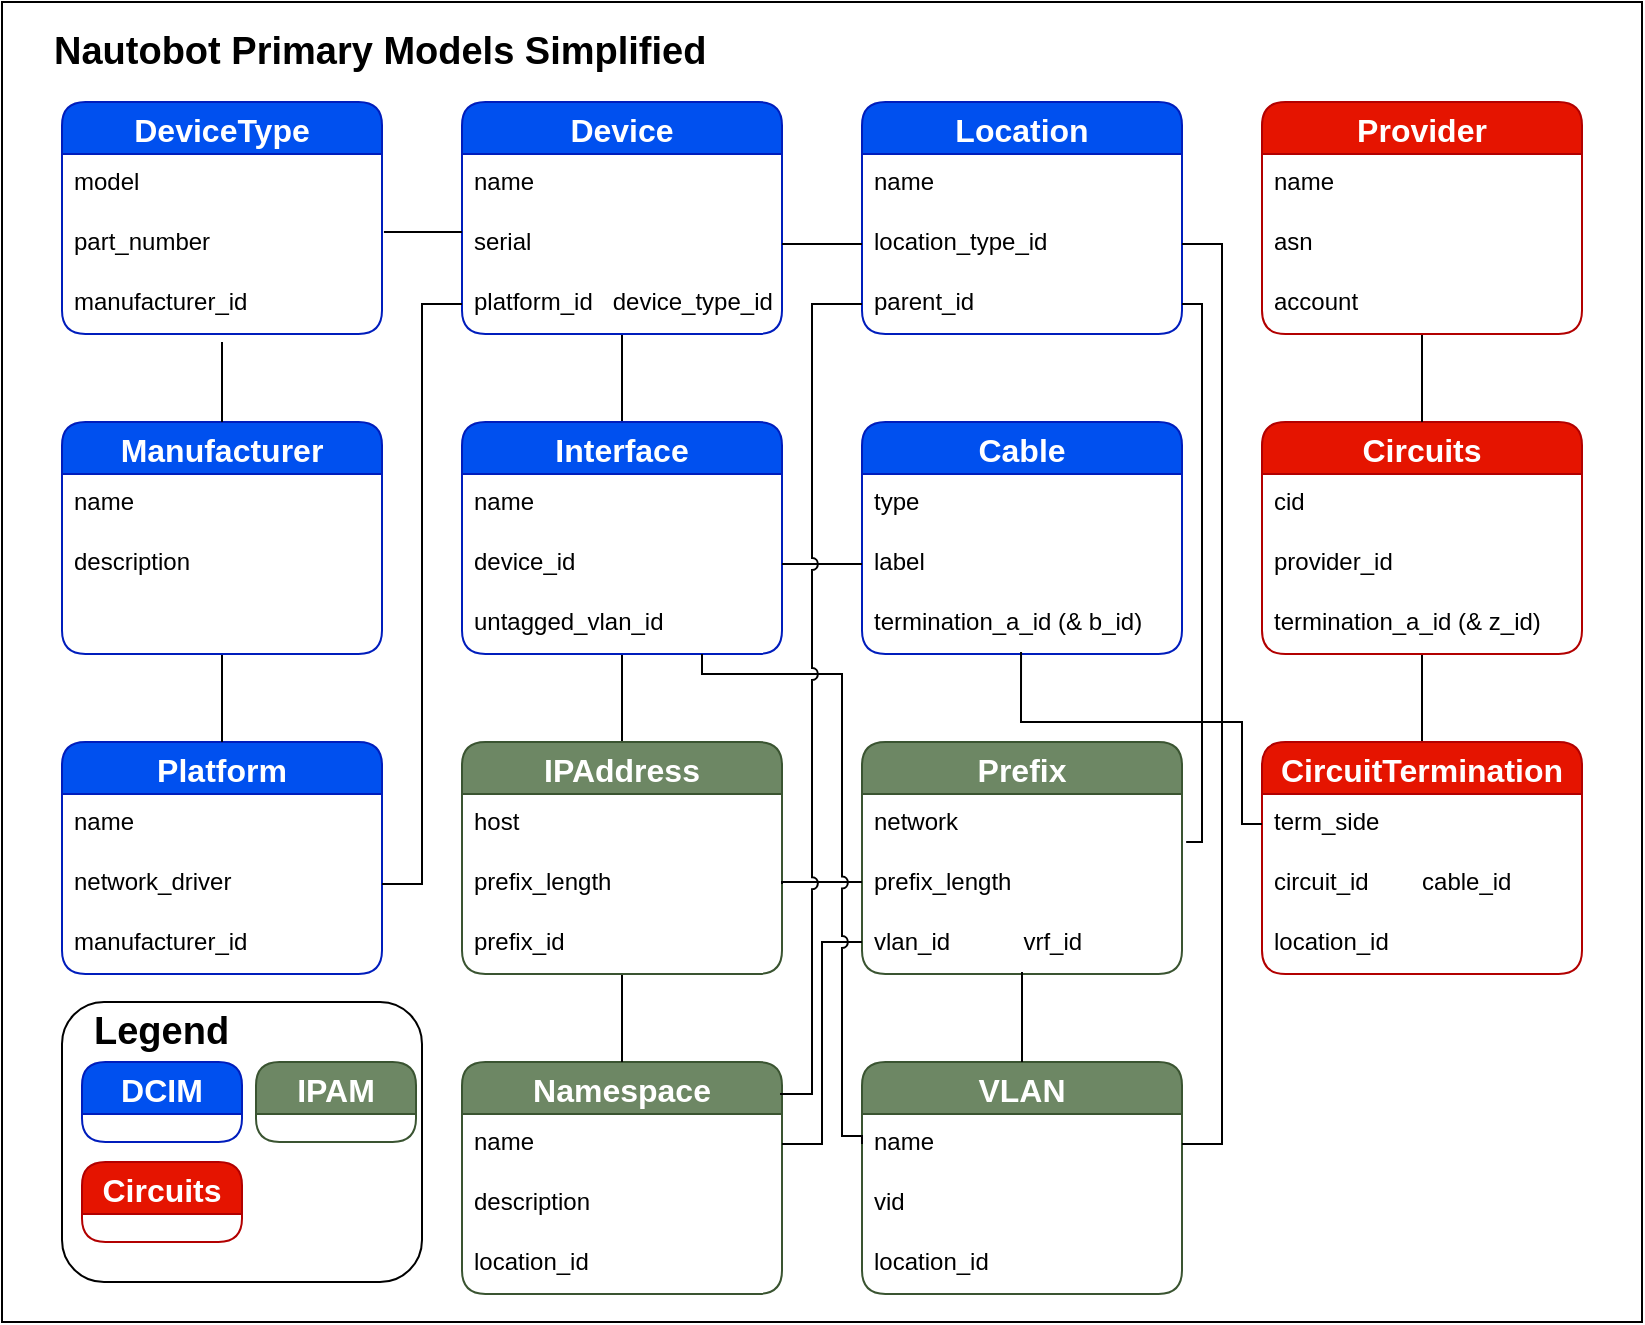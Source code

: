 <mxfile version="22.1.16" type="device">
  <diagram name="Page-1" id="sVwP_a6Hyajaf-qS7kWJ">
    <mxGraphModel dx="1314" dy="866" grid="1" gridSize="10" guides="1" tooltips="1" connect="1" arrows="1" fold="0" page="1" pageScale="1" pageWidth="1169" pageHeight="827" math="0" shadow="0">
      <root>
        <mxCell id="0" />
        <mxCell id="1" parent="0" />
        <mxCell id="MfOGgEI1uDWPuODvunCy-109" value="" style="rounded=0;whiteSpace=wrap;html=1;" vertex="1" parent="1">
          <mxGeometry x="250" y="150" width="820" height="660" as="geometry" />
        </mxCell>
        <mxCell id="MfOGgEI1uDWPuODvunCy-105" value="" style="rounded=1;whiteSpace=wrap;html=1;" vertex="1" parent="1">
          <mxGeometry x="280" y="650" width="180" height="140" as="geometry" />
        </mxCell>
        <mxCell id="MfOGgEI1uDWPuODvunCy-82" value="" style="edgeStyle=orthogonalEdgeStyle;rounded=0;orthogonalLoop=1;jettySize=auto;html=1;entryX=0.5;entryY=0;entryDx=0;entryDy=0;endArrow=none;endFill=0;" edge="1" parent="1" source="MfOGgEI1uDWPuODvunCy-3" target="MfOGgEI1uDWPuODvunCy-16">
          <mxGeometry relative="1" as="geometry" />
        </mxCell>
        <mxCell id="MfOGgEI1uDWPuODvunCy-3" value="Device" style="swimlane;fontStyle=1;childLayout=stackLayout;horizontal=1;startSize=26;horizontalStack=0;resizeParent=1;resizeParentMax=0;resizeLast=0;collapsible=1;marginBottom=0;align=center;fontSize=16;fillColor=#0050ef;strokeColor=#001DBC;rounded=1;swimlaneLine=1;fontColor=#ffffff;" vertex="1" parent="1">
          <mxGeometry x="480" y="200" width="160" height="116" as="geometry">
            <mxRectangle x="500" y="390" width="60" height="30" as="alternateBounds" />
          </mxGeometry>
        </mxCell>
        <mxCell id="MfOGgEI1uDWPuODvunCy-4" value="name" style="text;strokeColor=none;fillColor=none;spacingLeft=4;spacingRight=4;overflow=hidden;rotatable=0;points=[[0,0.5],[1,0.5]];portConstraint=eastwest;fontSize=12;whiteSpace=wrap;html=1;" vertex="1" parent="MfOGgEI1uDWPuODvunCy-3">
          <mxGeometry y="26" width="160" height="30" as="geometry" />
        </mxCell>
        <mxCell id="MfOGgEI1uDWPuODvunCy-5" value="serial&amp;nbsp; &amp;nbsp; &amp;nbsp; &amp;nbsp; &amp;nbsp; &amp;nbsp; &amp;nbsp;&amp;nbsp;" style="text;strokeColor=none;fillColor=none;spacingLeft=4;spacingRight=4;overflow=hidden;rotatable=0;points=[[0,0.5],[1,0.5]];portConstraint=eastwest;fontSize=12;whiteSpace=wrap;html=1;" vertex="1" parent="MfOGgEI1uDWPuODvunCy-3">
          <mxGeometry y="56" width="160" height="30" as="geometry" />
        </mxCell>
        <mxCell id="MfOGgEI1uDWPuODvunCy-6" value="platform_id&amp;nbsp; &amp;nbsp;device_type_id" style="text;strokeColor=none;fillColor=none;spacingLeft=4;spacingRight=4;overflow=hidden;rotatable=0;points=[[0,0.5],[1,0.5]];portConstraint=eastwest;fontSize=12;whiteSpace=wrap;html=1;" vertex="1" parent="MfOGgEI1uDWPuODvunCy-3">
          <mxGeometry y="86" width="160" height="30" as="geometry" />
        </mxCell>
        <mxCell id="MfOGgEI1uDWPuODvunCy-85" value="" style="edgeStyle=orthogonalEdgeStyle;rounded=0;orthogonalLoop=1;jettySize=auto;html=1;entryX=0.5;entryY=0;entryDx=0;entryDy=0;endArrow=none;endFill=0;" edge="1" parent="1" source="MfOGgEI1uDWPuODvunCy-16" target="MfOGgEI1uDWPuODvunCy-70">
          <mxGeometry relative="1" as="geometry" />
        </mxCell>
        <mxCell id="MfOGgEI1uDWPuODvunCy-16" value="Interface" style="swimlane;fontStyle=1;childLayout=stackLayout;horizontal=1;startSize=26;horizontalStack=0;resizeParent=1;resizeParentMax=0;resizeLast=0;collapsible=1;marginBottom=0;align=center;fontSize=16;fillColor=#0050ef;strokeColor=#001DBC;rounded=1;swimlaneLine=1;fontColor=#ffffff;" vertex="1" parent="1">
          <mxGeometry x="480" y="360" width="160" height="116" as="geometry">
            <mxRectangle x="500" y="390" width="60" height="30" as="alternateBounds" />
          </mxGeometry>
        </mxCell>
        <mxCell id="MfOGgEI1uDWPuODvunCy-17" value="name&amp;nbsp; &amp;nbsp; &amp;nbsp; &amp;nbsp; &amp;nbsp; &amp;nbsp; &amp;nbsp;&amp;nbsp;" style="text;strokeColor=none;fillColor=none;spacingLeft=4;spacingRight=4;overflow=hidden;rotatable=0;points=[[0,0.5],[1,0.5]];portConstraint=eastwest;fontSize=12;whiteSpace=wrap;html=1;" vertex="1" parent="MfOGgEI1uDWPuODvunCy-16">
          <mxGeometry y="26" width="160" height="30" as="geometry" />
        </mxCell>
        <mxCell id="MfOGgEI1uDWPuODvunCy-18" value="device_id" style="text;strokeColor=none;fillColor=none;spacingLeft=4;spacingRight=4;overflow=hidden;rotatable=0;points=[[0,0.5],[1,0.5]];portConstraint=eastwest;fontSize=12;whiteSpace=wrap;html=1;" vertex="1" parent="MfOGgEI1uDWPuODvunCy-16">
          <mxGeometry y="56" width="160" height="30" as="geometry" />
        </mxCell>
        <mxCell id="MfOGgEI1uDWPuODvunCy-19" value="untagged_vlan_id" style="text;strokeColor=none;fillColor=none;spacingLeft=4;spacingRight=4;overflow=hidden;rotatable=0;points=[[0,0.5],[1,0.5]];portConstraint=eastwest;fontSize=12;whiteSpace=wrap;html=1;" vertex="1" parent="MfOGgEI1uDWPuODvunCy-16">
          <mxGeometry y="86" width="160" height="30" as="geometry" />
        </mxCell>
        <mxCell id="MfOGgEI1uDWPuODvunCy-20" value="VLAN" style="swimlane;fontStyle=1;childLayout=stackLayout;horizontal=1;startSize=26;horizontalStack=0;resizeParent=1;resizeParentMax=0;resizeLast=0;collapsible=1;marginBottom=0;align=center;fontSize=16;fillColor=#6d8764;strokeColor=#3A5431;rounded=1;swimlaneLine=1;fontColor=#ffffff;" vertex="1" parent="1">
          <mxGeometry x="680" y="680" width="160" height="116" as="geometry">
            <mxRectangle x="500" y="390" width="60" height="30" as="alternateBounds" />
          </mxGeometry>
        </mxCell>
        <mxCell id="MfOGgEI1uDWPuODvunCy-21" value="name" style="text;strokeColor=none;fillColor=none;spacingLeft=4;spacingRight=4;overflow=hidden;rotatable=0;points=[[0,0.5],[1,0.5]];portConstraint=eastwest;fontSize=12;whiteSpace=wrap;html=1;" vertex="1" parent="MfOGgEI1uDWPuODvunCy-20">
          <mxGeometry y="26" width="160" height="30" as="geometry" />
        </mxCell>
        <mxCell id="MfOGgEI1uDWPuODvunCy-22" value="vid" style="text;strokeColor=none;fillColor=none;spacingLeft=4;spacingRight=4;overflow=hidden;rotatable=0;points=[[0,0.5],[1,0.5]];portConstraint=eastwest;fontSize=12;whiteSpace=wrap;html=1;" vertex="1" parent="MfOGgEI1uDWPuODvunCy-20">
          <mxGeometry y="56" width="160" height="30" as="geometry" />
        </mxCell>
        <mxCell id="MfOGgEI1uDWPuODvunCy-23" value="location_id" style="text;strokeColor=none;fillColor=none;spacingLeft=4;spacingRight=4;overflow=hidden;rotatable=0;points=[[0,0.5],[1,0.5]];portConstraint=eastwest;fontSize=12;whiteSpace=wrap;html=1;" vertex="1" parent="MfOGgEI1uDWPuODvunCy-20">
          <mxGeometry y="86" width="160" height="30" as="geometry" />
        </mxCell>
        <mxCell id="MfOGgEI1uDWPuODvunCy-24" value="Platform" style="swimlane;fontStyle=1;childLayout=stackLayout;horizontal=1;startSize=26;horizontalStack=0;resizeParent=1;resizeParentMax=0;resizeLast=0;collapsible=1;marginBottom=0;align=center;fontSize=16;fillColor=#0050ef;strokeColor=#001DBC;rounded=1;swimlaneLine=1;fontColor=#ffffff;" vertex="1" parent="1">
          <mxGeometry x="280" y="520" width="160" height="116" as="geometry">
            <mxRectangle x="500" y="390" width="60" height="30" as="alternateBounds" />
          </mxGeometry>
        </mxCell>
        <mxCell id="MfOGgEI1uDWPuODvunCy-25" value="name" style="text;strokeColor=none;fillColor=none;spacingLeft=4;spacingRight=4;overflow=hidden;rotatable=0;points=[[0,0.5],[1,0.5]];portConstraint=eastwest;fontSize=12;whiteSpace=wrap;html=1;" vertex="1" parent="MfOGgEI1uDWPuODvunCy-24">
          <mxGeometry y="26" width="160" height="30" as="geometry" />
        </mxCell>
        <mxCell id="MfOGgEI1uDWPuODvunCy-26" value="network_driver" style="text;strokeColor=none;fillColor=none;spacingLeft=4;spacingRight=4;overflow=hidden;rotatable=0;points=[[0,0.5],[1,0.5]];portConstraint=eastwest;fontSize=12;whiteSpace=wrap;html=1;" vertex="1" parent="MfOGgEI1uDWPuODvunCy-24">
          <mxGeometry y="56" width="160" height="30" as="geometry" />
        </mxCell>
        <mxCell id="MfOGgEI1uDWPuODvunCy-27" value="manufacturer_id" style="text;strokeColor=none;fillColor=none;spacingLeft=4;spacingRight=4;overflow=hidden;rotatable=0;points=[[0,0.5],[1,0.5]];portConstraint=eastwest;fontSize=12;whiteSpace=wrap;html=1;" vertex="1" parent="MfOGgEI1uDWPuODvunCy-24">
          <mxGeometry y="86" width="160" height="30" as="geometry" />
        </mxCell>
        <mxCell id="MfOGgEI1uDWPuODvunCy-110" value="" style="edgeStyle=orthogonalEdgeStyle;rounded=0;orthogonalLoop=1;jettySize=auto;html=1;endArrow=none;endFill=0;" edge="1" parent="1" source="MfOGgEI1uDWPuODvunCy-28">
          <mxGeometry relative="1" as="geometry">
            <mxPoint x="360" y="520" as="targetPoint" />
          </mxGeometry>
        </mxCell>
        <mxCell id="MfOGgEI1uDWPuODvunCy-28" value="Manufacturer" style="swimlane;fontStyle=1;childLayout=stackLayout;horizontal=1;startSize=26;horizontalStack=0;resizeParent=1;resizeParentMax=0;resizeLast=0;collapsible=1;marginBottom=0;align=center;fontSize=16;fillColor=#0050ef;strokeColor=#001DBC;rounded=1;swimlaneLine=1;fontColor=#ffffff;" vertex="1" parent="1">
          <mxGeometry x="280" y="360" width="160" height="116" as="geometry">
            <mxRectangle x="500" y="390" width="60" height="30" as="alternateBounds" />
          </mxGeometry>
        </mxCell>
        <mxCell id="MfOGgEI1uDWPuODvunCy-29" value="name" style="text;strokeColor=none;fillColor=none;spacingLeft=4;spacingRight=4;overflow=hidden;rotatable=0;points=[[0,0.5],[1,0.5]];portConstraint=eastwest;fontSize=12;whiteSpace=wrap;html=1;" vertex="1" parent="MfOGgEI1uDWPuODvunCy-28">
          <mxGeometry y="26" width="160" height="30" as="geometry" />
        </mxCell>
        <mxCell id="MfOGgEI1uDWPuODvunCy-30" value="description" style="text;strokeColor=none;fillColor=none;spacingLeft=4;spacingRight=4;overflow=hidden;rotatable=0;points=[[0,0.5],[1,0.5]];portConstraint=eastwest;fontSize=12;whiteSpace=wrap;html=1;" vertex="1" parent="MfOGgEI1uDWPuODvunCy-28">
          <mxGeometry y="56" width="160" height="30" as="geometry" />
        </mxCell>
        <mxCell id="MfOGgEI1uDWPuODvunCy-31" value="&amp;nbsp;" style="text;strokeColor=none;fillColor=none;spacingLeft=4;spacingRight=4;overflow=hidden;rotatable=0;points=[[0,0.5],[1,0.5]];portConstraint=eastwest;fontSize=12;whiteSpace=wrap;html=1;" vertex="1" parent="MfOGgEI1uDWPuODvunCy-28">
          <mxGeometry y="86" width="160" height="30" as="geometry" />
        </mxCell>
        <mxCell id="MfOGgEI1uDWPuODvunCy-33" value="Location" style="swimlane;fontStyle=1;childLayout=stackLayout;horizontal=1;startSize=26;horizontalStack=0;resizeParent=1;resizeParentMax=0;resizeLast=0;collapsible=1;marginBottom=0;align=center;fontSize=16;fillColor=#0050ef;strokeColor=#001DBC;rounded=1;swimlaneLine=1;fontColor=#ffffff;" vertex="1" parent="1">
          <mxGeometry x="680" y="200" width="160" height="116" as="geometry">
            <mxRectangle x="500" y="390" width="60" height="30" as="alternateBounds" />
          </mxGeometry>
        </mxCell>
        <mxCell id="MfOGgEI1uDWPuODvunCy-34" value="name" style="text;strokeColor=none;fillColor=none;spacingLeft=4;spacingRight=4;overflow=hidden;rotatable=0;points=[[0,0.5],[1,0.5]];portConstraint=eastwest;fontSize=12;whiteSpace=wrap;html=1;" vertex="1" parent="MfOGgEI1uDWPuODvunCy-33">
          <mxGeometry y="26" width="160" height="30" as="geometry" />
        </mxCell>
        <mxCell id="MfOGgEI1uDWPuODvunCy-35" value="location_type_id" style="text;strokeColor=none;fillColor=none;spacingLeft=4;spacingRight=4;overflow=hidden;rotatable=0;points=[[0,0.5],[1,0.5]];portConstraint=eastwest;fontSize=12;whiteSpace=wrap;html=1;" vertex="1" parent="MfOGgEI1uDWPuODvunCy-33">
          <mxGeometry y="56" width="160" height="30" as="geometry" />
        </mxCell>
        <mxCell id="MfOGgEI1uDWPuODvunCy-36" value="parent_id" style="text;strokeColor=none;fillColor=none;spacingLeft=4;spacingRight=4;overflow=hidden;rotatable=0;points=[[0,0.5],[1,0.5]];portConstraint=eastwest;fontSize=12;whiteSpace=wrap;html=1;" vertex="1" parent="MfOGgEI1uDWPuODvunCy-33">
          <mxGeometry y="86" width="160" height="30" as="geometry" />
        </mxCell>
        <mxCell id="MfOGgEI1uDWPuODvunCy-37" value="Prefix" style="swimlane;fontStyle=1;childLayout=stackLayout;horizontal=1;startSize=26;horizontalStack=0;resizeParent=1;resizeParentMax=0;resizeLast=0;collapsible=1;marginBottom=0;align=center;fontSize=16;fillColor=#6d8764;strokeColor=#3A5431;rounded=1;swimlaneLine=1;fontColor=#ffffff;" vertex="1" parent="1">
          <mxGeometry x="680" y="520" width="160" height="116" as="geometry">
            <mxRectangle x="500" y="390" width="60" height="30" as="alternateBounds" />
          </mxGeometry>
        </mxCell>
        <mxCell id="MfOGgEI1uDWPuODvunCy-38" value="network&amp;nbsp;" style="text;strokeColor=none;fillColor=none;spacingLeft=4;spacingRight=4;overflow=hidden;rotatable=0;points=[[0,0.5],[1,0.5]];portConstraint=eastwest;fontSize=12;whiteSpace=wrap;html=1;" vertex="1" parent="MfOGgEI1uDWPuODvunCy-37">
          <mxGeometry y="26" width="160" height="30" as="geometry" />
        </mxCell>
        <mxCell id="MfOGgEI1uDWPuODvunCy-39" value="prefix_length" style="text;strokeColor=none;fillColor=none;spacingLeft=4;spacingRight=4;overflow=hidden;rotatable=0;points=[[0,0.5],[1,0.5]];portConstraint=eastwest;fontSize=12;whiteSpace=wrap;html=1;" vertex="1" parent="MfOGgEI1uDWPuODvunCy-37">
          <mxGeometry y="56" width="160" height="30" as="geometry" />
        </mxCell>
        <mxCell id="MfOGgEI1uDWPuODvunCy-40" value="vlan_id&amp;nbsp; &amp;nbsp; &amp;nbsp; &amp;nbsp; &amp;nbsp; &amp;nbsp;vrf_id" style="text;strokeColor=none;fillColor=none;spacingLeft=4;spacingRight=4;overflow=hidden;rotatable=0;points=[[0,0.5],[1,0.5]];portConstraint=eastwest;fontSize=12;whiteSpace=wrap;html=1;" vertex="1" parent="MfOGgEI1uDWPuODvunCy-37">
          <mxGeometry y="86" width="160" height="30" as="geometry" />
        </mxCell>
        <mxCell id="MfOGgEI1uDWPuODvunCy-91" value="" style="edgeStyle=orthogonalEdgeStyle;rounded=0;orthogonalLoop=1;jettySize=auto;html=1;entryX=0.5;entryY=0;entryDx=0;entryDy=0;endArrow=none;endFill=0;" edge="1" parent="1" source="MfOGgEI1uDWPuODvunCy-45" target="MfOGgEI1uDWPuODvunCy-74">
          <mxGeometry relative="1" as="geometry" />
        </mxCell>
        <mxCell id="MfOGgEI1uDWPuODvunCy-45" value="Circuits" style="swimlane;fontStyle=1;childLayout=stackLayout;horizontal=1;startSize=26;horizontalStack=0;resizeParent=1;resizeParentMax=0;resizeLast=0;collapsible=1;marginBottom=0;align=center;fontSize=16;fillColor=#e51400;strokeColor=#B20000;rounded=1;swimlaneLine=1;fontColor=#ffffff;" vertex="1" parent="1">
          <mxGeometry x="880" y="360" width="160" height="116" as="geometry">
            <mxRectangle x="500" y="390" width="60" height="30" as="alternateBounds" />
          </mxGeometry>
        </mxCell>
        <mxCell id="MfOGgEI1uDWPuODvunCy-46" value="cid" style="text;strokeColor=none;fillColor=none;spacingLeft=4;spacingRight=4;overflow=hidden;rotatable=0;points=[[0,0.5],[1,0.5]];portConstraint=eastwest;fontSize=12;whiteSpace=wrap;html=1;" vertex="1" parent="MfOGgEI1uDWPuODvunCy-45">
          <mxGeometry y="26" width="160" height="30" as="geometry" />
        </mxCell>
        <mxCell id="MfOGgEI1uDWPuODvunCy-47" value="provider_id" style="text;strokeColor=none;fillColor=none;spacingLeft=4;spacingRight=4;overflow=hidden;rotatable=0;points=[[0,0.5],[1,0.5]];portConstraint=eastwest;fontSize=12;whiteSpace=wrap;html=1;" vertex="1" parent="MfOGgEI1uDWPuODvunCy-45">
          <mxGeometry y="56" width="160" height="30" as="geometry" />
        </mxCell>
        <mxCell id="MfOGgEI1uDWPuODvunCy-48" value="termination_a_id (&amp;amp; z_id)" style="text;strokeColor=none;fillColor=none;spacingLeft=4;spacingRight=4;overflow=hidden;rotatable=0;points=[[0,0.5],[1,0.5]];portConstraint=eastwest;fontSize=12;whiteSpace=wrap;html=1;" vertex="1" parent="MfOGgEI1uDWPuODvunCy-45">
          <mxGeometry y="86" width="160" height="30" as="geometry" />
        </mxCell>
        <mxCell id="MfOGgEI1uDWPuODvunCy-90" value="" style="edgeStyle=orthogonalEdgeStyle;rounded=0;orthogonalLoop=1;jettySize=auto;html=1;endArrow=none;endFill=0;" edge="1" parent="1" source="MfOGgEI1uDWPuODvunCy-49">
          <mxGeometry relative="1" as="geometry">
            <mxPoint x="960" y="360" as="targetPoint" />
          </mxGeometry>
        </mxCell>
        <mxCell id="MfOGgEI1uDWPuODvunCy-49" value="Provider" style="swimlane;fontStyle=1;childLayout=stackLayout;horizontal=1;startSize=26;horizontalStack=0;resizeParent=1;resizeParentMax=0;resizeLast=0;collapsible=1;marginBottom=0;align=center;fontSize=16;fillColor=#e51400;strokeColor=#B20000;rounded=1;swimlaneLine=1;fontColor=#ffffff;" vertex="1" parent="1">
          <mxGeometry x="880" y="200" width="160" height="116" as="geometry">
            <mxRectangle x="500" y="390" width="60" height="30" as="alternateBounds" />
          </mxGeometry>
        </mxCell>
        <mxCell id="MfOGgEI1uDWPuODvunCy-50" value="name" style="text;strokeColor=none;fillColor=none;spacingLeft=4;spacingRight=4;overflow=hidden;rotatable=0;points=[[0,0.5],[1,0.5]];portConstraint=eastwest;fontSize=12;whiteSpace=wrap;html=1;" vertex="1" parent="MfOGgEI1uDWPuODvunCy-49">
          <mxGeometry y="26" width="160" height="30" as="geometry" />
        </mxCell>
        <mxCell id="MfOGgEI1uDWPuODvunCy-51" value="asn" style="text;strokeColor=none;fillColor=none;spacingLeft=4;spacingRight=4;overflow=hidden;rotatable=0;points=[[0,0.5],[1,0.5]];portConstraint=eastwest;fontSize=12;whiteSpace=wrap;html=1;" vertex="1" parent="MfOGgEI1uDWPuODvunCy-49">
          <mxGeometry y="56" width="160" height="30" as="geometry" />
        </mxCell>
        <mxCell id="MfOGgEI1uDWPuODvunCy-52" value="account" style="text;strokeColor=none;fillColor=none;spacingLeft=4;spacingRight=4;overflow=hidden;rotatable=0;points=[[0,0.5],[1,0.5]];portConstraint=eastwest;fontSize=12;whiteSpace=wrap;html=1;" vertex="1" parent="MfOGgEI1uDWPuODvunCy-49">
          <mxGeometry y="86" width="160" height="30" as="geometry" />
        </mxCell>
        <mxCell id="MfOGgEI1uDWPuODvunCy-53" value="Cable" style="swimlane;fontStyle=1;childLayout=stackLayout;horizontal=1;startSize=26;horizontalStack=0;resizeParent=1;resizeParentMax=0;resizeLast=0;collapsible=1;marginBottom=0;align=center;fontSize=16;fillColor=#0050ef;strokeColor=#001DBC;rounded=1;swimlaneLine=1;fontColor=#ffffff;" vertex="1" parent="1">
          <mxGeometry x="680" y="360" width="160" height="116" as="geometry">
            <mxRectangle x="500" y="390" width="60" height="30" as="alternateBounds" />
          </mxGeometry>
        </mxCell>
        <mxCell id="MfOGgEI1uDWPuODvunCy-54" value="type" style="text;strokeColor=none;fillColor=none;spacingLeft=4;spacingRight=4;overflow=hidden;rotatable=0;points=[[0,0.5],[1,0.5]];portConstraint=eastwest;fontSize=12;whiteSpace=wrap;html=1;" vertex="1" parent="MfOGgEI1uDWPuODvunCy-53">
          <mxGeometry y="26" width="160" height="30" as="geometry" />
        </mxCell>
        <mxCell id="MfOGgEI1uDWPuODvunCy-55" value="label" style="text;strokeColor=none;fillColor=none;spacingLeft=4;spacingRight=4;overflow=hidden;rotatable=0;points=[[0,0.5],[1,0.5]];portConstraint=eastwest;fontSize=12;whiteSpace=wrap;html=1;" vertex="1" parent="MfOGgEI1uDWPuODvunCy-53">
          <mxGeometry y="56" width="160" height="30" as="geometry" />
        </mxCell>
        <mxCell id="MfOGgEI1uDWPuODvunCy-56" value="termination_a_id (&amp;amp; b_id)&amp;nbsp;" style="text;strokeColor=none;fillColor=none;spacingLeft=4;spacingRight=4;overflow=hidden;rotatable=0;points=[[0,0.5],[1,0.5]];portConstraint=eastwest;fontSize=12;whiteSpace=wrap;html=1;" vertex="1" parent="MfOGgEI1uDWPuODvunCy-53">
          <mxGeometry y="86" width="160" height="30" as="geometry" />
        </mxCell>
        <mxCell id="MfOGgEI1uDWPuODvunCy-61" value="Namespace" style="swimlane;fontStyle=1;childLayout=stackLayout;horizontal=1;startSize=26;horizontalStack=0;resizeParent=1;resizeParentMax=0;resizeLast=0;collapsible=1;marginBottom=0;align=center;fontSize=16;fillColor=#6d8764;strokeColor=#3A5431;rounded=1;swimlaneLine=1;fontColor=#ffffff;" vertex="1" parent="1">
          <mxGeometry x="480" y="680" width="160" height="116" as="geometry">
            <mxRectangle x="500" y="390" width="60" height="30" as="alternateBounds" />
          </mxGeometry>
        </mxCell>
        <mxCell id="MfOGgEI1uDWPuODvunCy-62" value="name" style="text;strokeColor=none;fillColor=none;spacingLeft=4;spacingRight=4;overflow=hidden;rotatable=0;points=[[0,0.5],[1,0.5]];portConstraint=eastwest;fontSize=12;whiteSpace=wrap;html=1;" vertex="1" parent="MfOGgEI1uDWPuODvunCy-61">
          <mxGeometry y="26" width="160" height="30" as="geometry" />
        </mxCell>
        <mxCell id="MfOGgEI1uDWPuODvunCy-63" value="description" style="text;strokeColor=none;fillColor=none;spacingLeft=4;spacingRight=4;overflow=hidden;rotatable=0;points=[[0,0.5],[1,0.5]];portConstraint=eastwest;fontSize=12;whiteSpace=wrap;html=1;" vertex="1" parent="MfOGgEI1uDWPuODvunCy-61">
          <mxGeometry y="56" width="160" height="30" as="geometry" />
        </mxCell>
        <mxCell id="MfOGgEI1uDWPuODvunCy-64" value="location_id" style="text;strokeColor=none;fillColor=none;spacingLeft=4;spacingRight=4;overflow=hidden;rotatable=0;points=[[0,0.5],[1,0.5]];portConstraint=eastwest;fontSize=12;whiteSpace=wrap;html=1;" vertex="1" parent="MfOGgEI1uDWPuODvunCy-61">
          <mxGeometry y="86" width="160" height="30" as="geometry" />
        </mxCell>
        <mxCell id="MfOGgEI1uDWPuODvunCy-65" value="DeviceType" style="swimlane;fontStyle=1;childLayout=stackLayout;horizontal=1;startSize=26;horizontalStack=0;resizeParent=1;resizeParentMax=0;resizeLast=0;collapsible=1;marginBottom=0;align=center;fontSize=16;fillColor=#0050ef;strokeColor=#001DBC;rounded=1;swimlaneLine=1;fontColor=#ffffff;" vertex="1" parent="1">
          <mxGeometry x="280" y="200" width="160" height="116" as="geometry">
            <mxRectangle x="500" y="390" width="60" height="30" as="alternateBounds" />
          </mxGeometry>
        </mxCell>
        <mxCell id="MfOGgEI1uDWPuODvunCy-66" value="model" style="text;strokeColor=none;fillColor=none;spacingLeft=4;spacingRight=4;overflow=hidden;rotatable=0;points=[[0,0.5],[1,0.5]];portConstraint=eastwest;fontSize=12;whiteSpace=wrap;html=1;" vertex="1" parent="MfOGgEI1uDWPuODvunCy-65">
          <mxGeometry y="26" width="160" height="30" as="geometry" />
        </mxCell>
        <mxCell id="MfOGgEI1uDWPuODvunCy-67" value="part_number" style="text;strokeColor=none;fillColor=none;spacingLeft=4;spacingRight=4;overflow=hidden;rotatable=0;points=[[0,0.5],[1,0.5]];portConstraint=eastwest;fontSize=12;whiteSpace=wrap;html=1;" vertex="1" parent="MfOGgEI1uDWPuODvunCy-65">
          <mxGeometry y="56" width="160" height="30" as="geometry" />
        </mxCell>
        <mxCell id="MfOGgEI1uDWPuODvunCy-68" value="manufacturer_id" style="text;strokeColor=none;fillColor=none;spacingLeft=4;spacingRight=4;overflow=hidden;rotatable=0;points=[[0,0.5],[1,0.5]];portConstraint=eastwest;fontSize=12;whiteSpace=wrap;html=1;" vertex="1" parent="MfOGgEI1uDWPuODvunCy-65">
          <mxGeometry y="86" width="160" height="30" as="geometry" />
        </mxCell>
        <mxCell id="MfOGgEI1uDWPuODvunCy-86" value="" style="edgeStyle=orthogonalEdgeStyle;rounded=0;orthogonalLoop=1;jettySize=auto;html=1;endArrow=none;endFill=0;" edge="1" parent="1" source="MfOGgEI1uDWPuODvunCy-70">
          <mxGeometry relative="1" as="geometry">
            <mxPoint x="560" y="680" as="targetPoint" />
          </mxGeometry>
        </mxCell>
        <mxCell id="MfOGgEI1uDWPuODvunCy-70" value="IPAddress" style="swimlane;fontStyle=1;childLayout=stackLayout;horizontal=1;startSize=26;horizontalStack=0;resizeParent=1;resizeParentMax=0;resizeLast=0;collapsible=1;marginBottom=0;align=center;fontSize=16;fillColor=#6d8764;strokeColor=#3A5431;rounded=1;swimlaneLine=1;fontColor=#ffffff;" vertex="1" parent="1">
          <mxGeometry x="480" y="520" width="160" height="116" as="geometry">
            <mxRectangle x="500" y="390" width="60" height="30" as="alternateBounds" />
          </mxGeometry>
        </mxCell>
        <mxCell id="MfOGgEI1uDWPuODvunCy-71" value="host" style="text;strokeColor=none;fillColor=none;spacingLeft=4;spacingRight=4;overflow=hidden;rotatable=0;points=[[0,0.5],[1,0.5]];portConstraint=eastwest;fontSize=12;whiteSpace=wrap;html=1;" vertex="1" parent="MfOGgEI1uDWPuODvunCy-70">
          <mxGeometry y="26" width="160" height="30" as="geometry" />
        </mxCell>
        <mxCell id="MfOGgEI1uDWPuODvunCy-72" value="prefix_length" style="text;strokeColor=none;fillColor=none;spacingLeft=4;spacingRight=4;overflow=hidden;rotatable=0;points=[[0,0.5],[1,0.5]];portConstraint=eastwest;fontSize=12;whiteSpace=wrap;html=1;" vertex="1" parent="MfOGgEI1uDWPuODvunCy-70">
          <mxGeometry y="56" width="160" height="30" as="geometry" />
        </mxCell>
        <mxCell id="MfOGgEI1uDWPuODvunCy-73" value="prefix_id" style="text;strokeColor=none;fillColor=none;spacingLeft=4;spacingRight=4;overflow=hidden;rotatable=0;points=[[0,0.5],[1,0.5]];portConstraint=eastwest;fontSize=12;whiteSpace=wrap;html=1;" vertex="1" parent="MfOGgEI1uDWPuODvunCy-70">
          <mxGeometry y="86" width="160" height="30" as="geometry" />
        </mxCell>
        <mxCell id="MfOGgEI1uDWPuODvunCy-74" value="CircuitTermination" style="swimlane;fontStyle=1;childLayout=stackLayout;horizontal=1;startSize=26;horizontalStack=0;resizeParent=1;resizeParentMax=0;resizeLast=0;collapsible=1;marginBottom=0;align=center;fontSize=16;fillColor=#e51400;strokeColor=#B20000;rounded=1;swimlaneLine=1;fontColor=#ffffff;" vertex="1" parent="1">
          <mxGeometry x="880" y="520" width="160" height="116" as="geometry">
            <mxRectangle x="500" y="390" width="60" height="30" as="alternateBounds" />
          </mxGeometry>
        </mxCell>
        <mxCell id="MfOGgEI1uDWPuODvunCy-75" value="term_side&amp;nbsp;" style="text;strokeColor=none;fillColor=none;spacingLeft=4;spacingRight=4;overflow=hidden;rotatable=0;points=[[0,0.5],[1,0.5]];portConstraint=eastwest;fontSize=12;whiteSpace=wrap;html=1;" vertex="1" parent="MfOGgEI1uDWPuODvunCy-74">
          <mxGeometry y="26" width="160" height="30" as="geometry" />
        </mxCell>
        <mxCell id="MfOGgEI1uDWPuODvunCy-76" value="circuit_id&amp;nbsp; &amp;nbsp; &amp;nbsp; &amp;nbsp; cable_id&amp;nbsp;" style="text;strokeColor=none;fillColor=none;spacingLeft=4;spacingRight=4;overflow=hidden;rotatable=0;points=[[0,0.5],[1,0.5]];portConstraint=eastwest;fontSize=12;whiteSpace=wrap;html=1;" vertex="1" parent="MfOGgEI1uDWPuODvunCy-74">
          <mxGeometry y="56" width="160" height="30" as="geometry" />
        </mxCell>
        <mxCell id="MfOGgEI1uDWPuODvunCy-77" value="location_id" style="text;strokeColor=none;fillColor=none;spacingLeft=4;spacingRight=4;overflow=hidden;rotatable=0;points=[[0,0.5],[1,0.5]];portConstraint=eastwest;fontSize=12;whiteSpace=wrap;html=1;" vertex="1" parent="MfOGgEI1uDWPuODvunCy-74">
          <mxGeometry y="86" width="160" height="30" as="geometry" />
        </mxCell>
        <mxCell id="MfOGgEI1uDWPuODvunCy-78" style="edgeStyle=orthogonalEdgeStyle;rounded=0;orthogonalLoop=1;jettySize=auto;html=1;exitX=0.5;exitY=0;exitDx=0;exitDy=0;endArrow=none;endFill=0;" edge="1" parent="1" source="MfOGgEI1uDWPuODvunCy-28">
          <mxGeometry relative="1" as="geometry">
            <mxPoint x="360" y="320" as="targetPoint" />
            <Array as="points">
              <mxPoint x="360" y="320" />
            </Array>
          </mxGeometry>
        </mxCell>
        <mxCell id="MfOGgEI1uDWPuODvunCy-79" style="edgeStyle=orthogonalEdgeStyle;rounded=0;orthogonalLoop=1;jettySize=auto;html=1;exitX=1.006;exitY=0.3;exitDx=0;exitDy=0;entryX=0;entryY=0.25;entryDx=0;entryDy=0;endArrow=none;endFill=0;exitPerimeter=0;" edge="1" parent="1" source="MfOGgEI1uDWPuODvunCy-67">
          <mxGeometry relative="1" as="geometry">
            <mxPoint x="480" y="265" as="targetPoint" />
            <Array as="points" />
          </mxGeometry>
        </mxCell>
        <mxCell id="MfOGgEI1uDWPuODvunCy-80" style="edgeStyle=orthogonalEdgeStyle;rounded=0;orthogonalLoop=1;jettySize=auto;html=1;exitX=1;exitY=0.5;exitDx=0;exitDy=0;entryX=0;entryY=0.5;entryDx=0;entryDy=0;endArrow=none;endFill=0;jumpStyle=arc;" edge="1" parent="1" source="MfOGgEI1uDWPuODvunCy-26" target="MfOGgEI1uDWPuODvunCy-6">
          <mxGeometry relative="1" as="geometry" />
        </mxCell>
        <mxCell id="MfOGgEI1uDWPuODvunCy-83" value="" style="edgeStyle=orthogonalEdgeStyle;rounded=0;orthogonalLoop=1;jettySize=auto;html=1;endArrow=none;endFill=0;entryX=0;entryY=0.5;entryDx=0;entryDy=0;" edge="1" parent="1" source="MfOGgEI1uDWPuODvunCy-5" target="MfOGgEI1uDWPuODvunCy-35">
          <mxGeometry relative="1" as="geometry" />
        </mxCell>
        <mxCell id="MfOGgEI1uDWPuODvunCy-84" value="" style="edgeStyle=orthogonalEdgeStyle;rounded=0;orthogonalLoop=1;jettySize=auto;html=1;endArrow=none;endFill=0;entryX=0;entryY=0.5;entryDx=0;entryDy=0;" edge="1" parent="1" source="MfOGgEI1uDWPuODvunCy-18" target="MfOGgEI1uDWPuODvunCy-55">
          <mxGeometry relative="1" as="geometry" />
        </mxCell>
        <mxCell id="MfOGgEI1uDWPuODvunCy-87" value="" style="edgeStyle=orthogonalEdgeStyle;rounded=0;orthogonalLoop=1;jettySize=auto;html=1;exitX=0.5;exitY=0.967;exitDx=0;exitDy=0;exitPerimeter=0;entryX=0.5;entryY=0;entryDx=0;entryDy=0;endArrow=none;endFill=0;" edge="1" parent="1" source="MfOGgEI1uDWPuODvunCy-40" target="MfOGgEI1uDWPuODvunCy-20">
          <mxGeometry relative="1" as="geometry">
            <mxPoint x="360" y="680" as="targetPoint" />
            <Array as="points">
              <mxPoint x="760" y="670" />
              <mxPoint x="760" y="670" />
            </Array>
          </mxGeometry>
        </mxCell>
        <mxCell id="MfOGgEI1uDWPuODvunCy-89" style="edgeStyle=orthogonalEdgeStyle;rounded=0;orthogonalLoop=1;jettySize=auto;html=1;entryX=1;entryY=0.5;entryDx=0;entryDy=0;endArrow=none;endFill=0;" edge="1" parent="1" target="MfOGgEI1uDWPuODvunCy-62">
          <mxGeometry relative="1" as="geometry">
            <mxPoint x="680" y="620" as="sourcePoint" />
            <mxPoint x="490" y="664" as="targetPoint" />
            <Array as="points">
              <mxPoint x="660" y="620" />
              <mxPoint x="660" y="721" />
            </Array>
          </mxGeometry>
        </mxCell>
        <mxCell id="MfOGgEI1uDWPuODvunCy-94" value="" style="edgeStyle=orthogonalEdgeStyle;rounded=0;orthogonalLoop=1;jettySize=auto;html=1;endArrow=none;endFill=0;exitX=1;exitY=0.5;exitDx=0;exitDy=0;" edge="1" parent="1" source="MfOGgEI1uDWPuODvunCy-72" target="MfOGgEI1uDWPuODvunCy-39">
          <mxGeometry relative="1" as="geometry">
            <Array as="points">
              <mxPoint x="640" y="590" />
            </Array>
          </mxGeometry>
        </mxCell>
        <mxCell id="MfOGgEI1uDWPuODvunCy-95" style="edgeStyle=orthogonalEdgeStyle;rounded=0;orthogonalLoop=1;jettySize=auto;html=1;endArrow=none;endFill=0;entryX=0;entryY=0.5;entryDx=0;entryDy=0;jumpStyle=arc;" edge="1" parent="1" target="MfOGgEI1uDWPuODvunCy-21">
          <mxGeometry relative="1" as="geometry">
            <mxPoint x="600" y="476" as="sourcePoint" />
            <mxPoint x="670" y="717" as="targetPoint" />
            <Array as="points">
              <mxPoint x="600" y="486" />
              <mxPoint x="670" y="486" />
              <mxPoint x="670" y="717" />
              <mxPoint x="680" y="717" />
            </Array>
          </mxGeometry>
        </mxCell>
        <mxCell id="MfOGgEI1uDWPuODvunCy-97" style="edgeStyle=orthogonalEdgeStyle;rounded=0;orthogonalLoop=1;jettySize=auto;html=1;exitX=0;exitY=0.5;exitDx=0;exitDy=0;entryX=1.025;entryY=0.138;entryDx=0;entryDy=0;entryPerimeter=0;endArrow=none;endFill=0;jumpStyle=arc;" edge="1" parent="1" source="MfOGgEI1uDWPuODvunCy-36">
          <mxGeometry relative="1" as="geometry">
            <mxPoint x="675" y="301" as="sourcePoint" />
            <mxPoint x="639" y="696.008" as="targetPoint" />
            <Array as="points">
              <mxPoint x="655" y="301" />
              <mxPoint x="655" y="696" />
            </Array>
          </mxGeometry>
        </mxCell>
        <mxCell id="MfOGgEI1uDWPuODvunCy-99" style="edgeStyle=orthogonalEdgeStyle;rounded=0;orthogonalLoop=1;jettySize=auto;html=1;exitX=1;exitY=0.5;exitDx=0;exitDy=0;entryX=1.013;entryY=0.8;entryDx=0;entryDy=0;entryPerimeter=0;jumpStyle=arc;endArrow=none;endFill=0;" edge="1" parent="1" source="MfOGgEI1uDWPuODvunCy-36" target="MfOGgEI1uDWPuODvunCy-38">
          <mxGeometry relative="1" as="geometry">
            <Array as="points">
              <mxPoint x="850" y="301" />
              <mxPoint x="850" y="570" />
            </Array>
          </mxGeometry>
        </mxCell>
        <mxCell id="MfOGgEI1uDWPuODvunCy-100" style="edgeStyle=orthogonalEdgeStyle;rounded=0;orthogonalLoop=1;jettySize=auto;html=1;exitX=1;exitY=0.5;exitDx=0;exitDy=0;entryX=1;entryY=0.5;entryDx=0;entryDy=0;jumpStyle=arc;endArrow=none;endFill=0;" edge="1" parent="1" source="MfOGgEI1uDWPuODvunCy-35" target="MfOGgEI1uDWPuODvunCy-21">
          <mxGeometry relative="1" as="geometry">
            <Array as="points">
              <mxPoint x="860" y="271" />
              <mxPoint x="860" y="721" />
            </Array>
          </mxGeometry>
        </mxCell>
        <mxCell id="MfOGgEI1uDWPuODvunCy-101" value="DCIM" style="swimlane;fontStyle=1;childLayout=stackLayout;horizontal=1;startSize=26;horizontalStack=0;resizeParent=1;resizeParentMax=0;resizeLast=0;collapsible=1;marginBottom=0;align=center;fontSize=16;fillColor=#0050ef;strokeColor=#001DBC;rounded=1;swimlaneLine=1;fontColor=#ffffff;" vertex="1" parent="1">
          <mxGeometry x="290" y="680" width="80" height="40" as="geometry">
            <mxRectangle x="500" y="390" width="60" height="30" as="alternateBounds" />
          </mxGeometry>
        </mxCell>
        <mxCell id="MfOGgEI1uDWPuODvunCy-106" value="Circuits" style="swimlane;fontStyle=1;childLayout=stackLayout;horizontal=1;startSize=26;horizontalStack=0;resizeParent=1;resizeParentMax=0;resizeLast=0;collapsible=1;marginBottom=0;align=center;fontSize=16;fillColor=#e51400;strokeColor=#B20000;rounded=1;swimlaneLine=1;fontColor=#ffffff;" vertex="1" parent="1">
          <mxGeometry x="290" y="730" width="80" height="40" as="geometry">
            <mxRectangle x="500" y="390" width="60" height="30" as="alternateBounds" />
          </mxGeometry>
        </mxCell>
        <mxCell id="MfOGgEI1uDWPuODvunCy-107" value="IPAM" style="swimlane;fontStyle=1;childLayout=stackLayout;horizontal=1;startSize=26;horizontalStack=0;resizeParent=1;resizeParentMax=0;resizeLast=0;collapsible=1;marginBottom=0;align=center;fontSize=16;fillColor=#6d8764;strokeColor=#3A5431;rounded=1;swimlaneLine=1;fontColor=#ffffff;" vertex="1" parent="1">
          <mxGeometry x="377" y="680" width="80" height="40" as="geometry">
            <mxRectangle x="500" y="390" width="60" height="30" as="alternateBounds" />
          </mxGeometry>
        </mxCell>
        <mxCell id="MfOGgEI1uDWPuODvunCy-108" value="&lt;b&gt;&lt;font style=&quot;font-size: 19px;&quot;&gt;Legend&lt;/font&gt;&lt;/b&gt;" style="text;strokeColor=none;fillColor=none;align=left;verticalAlign=middle;spacingLeft=4;spacingRight=4;overflow=hidden;points=[[0,0.5],[1,0.5]];portConstraint=eastwest;rotatable=0;whiteSpace=wrap;html=1;" vertex="1" parent="1">
          <mxGeometry x="290" y="650" width="80" height="30" as="geometry" />
        </mxCell>
        <mxCell id="MfOGgEI1uDWPuODvunCy-93" style="edgeStyle=orthogonalEdgeStyle;rounded=0;orthogonalLoop=1;jettySize=auto;html=1;exitX=0;exitY=0.5;exitDx=0;exitDy=0;endArrow=none;endFill=0;jumpStyle=none;entryX=0.497;entryY=0.967;entryDx=0;entryDy=0;entryPerimeter=0;" edge="1" parent="1" source="MfOGgEI1uDWPuODvunCy-75" target="MfOGgEI1uDWPuODvunCy-56">
          <mxGeometry relative="1" as="geometry">
            <mxPoint x="760" y="480" as="targetPoint" />
            <Array as="points">
              <mxPoint x="870" y="561" />
              <mxPoint x="870" y="510" />
              <mxPoint x="760" y="510" />
            </Array>
          </mxGeometry>
        </mxCell>
        <mxCell id="MfOGgEI1uDWPuODvunCy-111" value="&lt;b&gt;&lt;font style=&quot;font-size: 19px;&quot;&gt;Nautobot Primary Models Simplified&lt;/font&gt;&lt;/b&gt;" style="text;strokeColor=none;fillColor=none;align=left;verticalAlign=middle;spacingLeft=4;spacingRight=4;overflow=hidden;points=[[0,0.5],[1,0.5]];portConstraint=eastwest;rotatable=0;whiteSpace=wrap;html=1;" vertex="1" parent="1">
          <mxGeometry x="270" y="160" width="800" height="30" as="geometry" />
        </mxCell>
      </root>
    </mxGraphModel>
  </diagram>
</mxfile>
